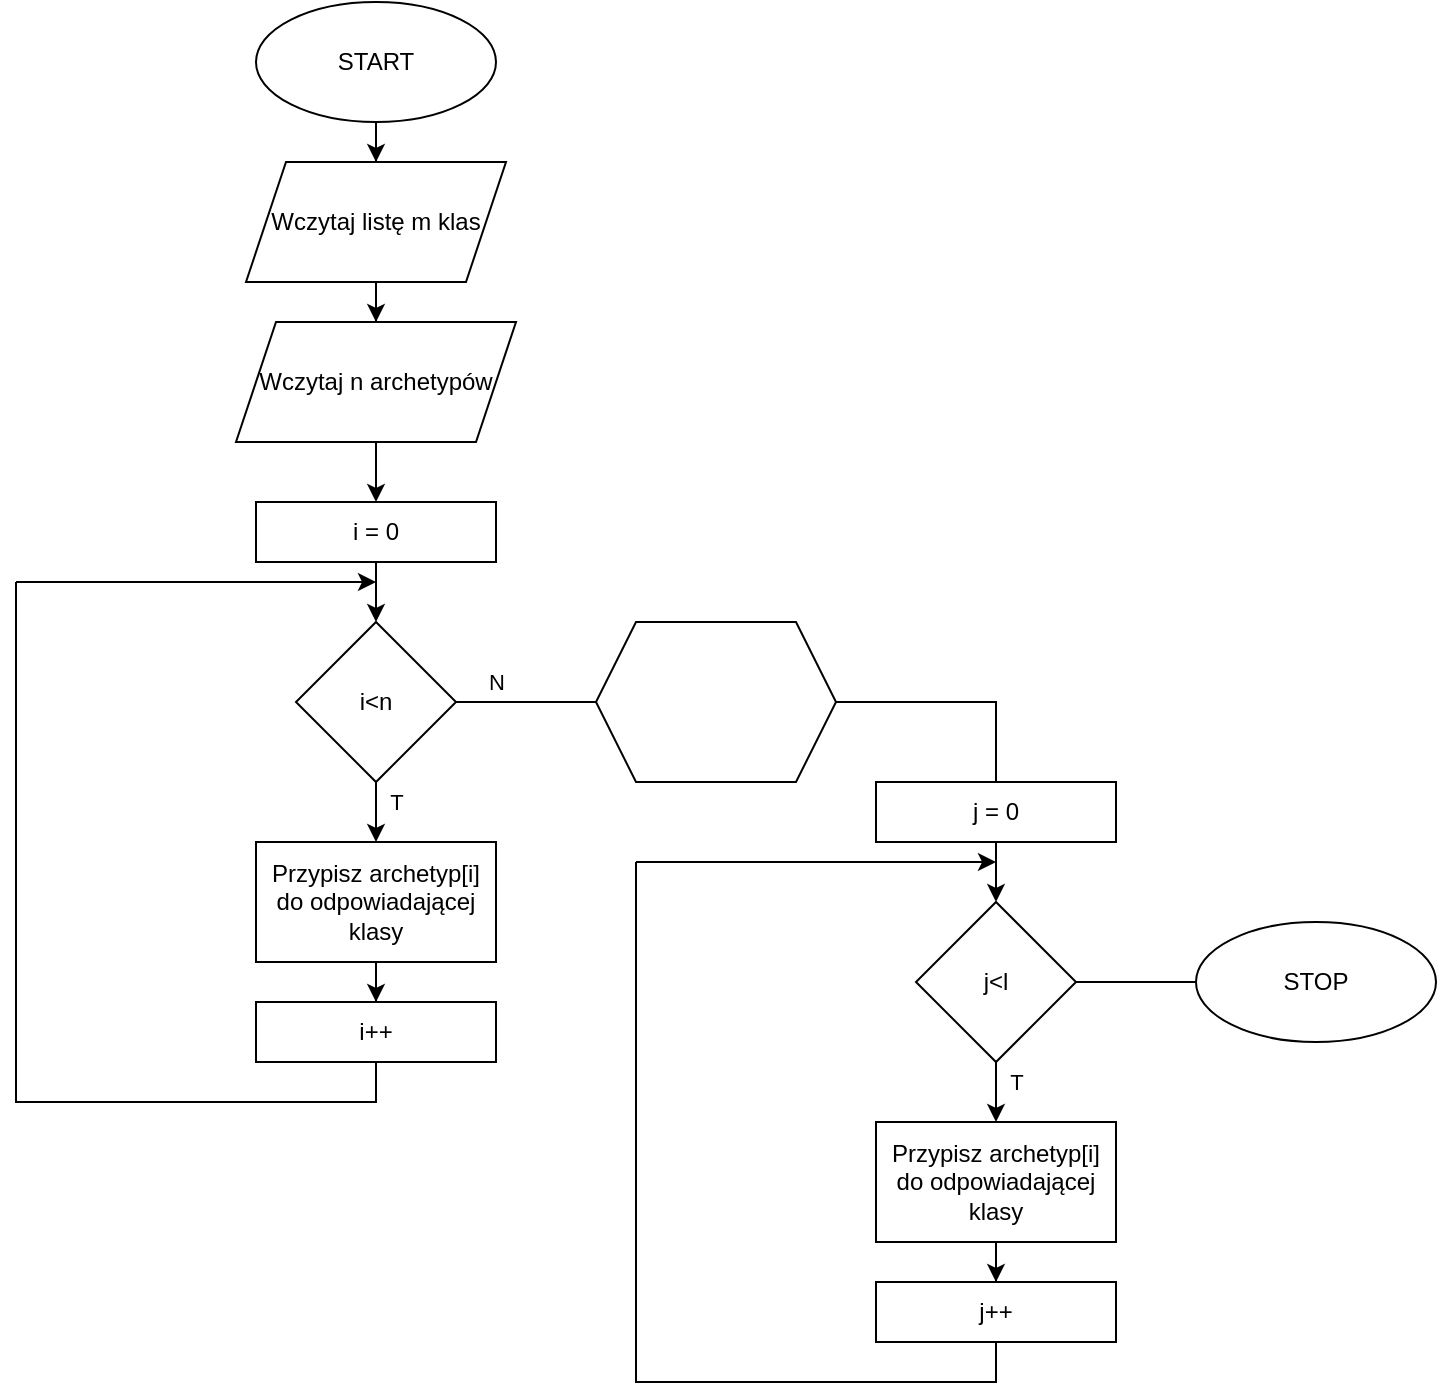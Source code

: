 <mxfile version="15.6.8" type="github">
  <diagram id="C5RBs43oDa-KdzZeNtuy" name="Page-1">
    <mxGraphModel dx="782" dy="1915" grid="1" gridSize="10" guides="1" tooltips="1" connect="1" arrows="1" fold="1" page="1" pageScale="1" pageWidth="827" pageHeight="1169" math="0" shadow="0">
      <root>
        <mxCell id="WIyWlLk6GJQsqaUBKTNV-0" />
        <mxCell id="WIyWlLk6GJQsqaUBKTNV-1" parent="WIyWlLk6GJQsqaUBKTNV-0" />
        <mxCell id="aSZAhxSPqSsWb4NRJgwL-38" style="edgeStyle=orthogonalEdgeStyle;rounded=0;orthogonalLoop=1;jettySize=auto;html=1;entryX=0.5;entryY=0;entryDx=0;entryDy=0;endArrow=none;endFill=0;" edge="1" parent="WIyWlLk6GJQsqaUBKTNV-1" source="aSZAhxSPqSsWb4NRJgwL-26" target="aSZAhxSPqSsWb4NRJgwL-32">
          <mxGeometry relative="1" as="geometry" />
        </mxCell>
        <mxCell id="aSZAhxSPqSsWb4NRJgwL-26" value="" style="shape=hexagon;perimeter=hexagonPerimeter2;whiteSpace=wrap;html=1;fixedSize=1;" vertex="1" parent="WIyWlLk6GJQsqaUBKTNV-1">
          <mxGeometry x="340" y="300" width="120" height="80" as="geometry" />
        </mxCell>
        <mxCell id="aSZAhxSPqSsWb4NRJgwL-11" value="" style="edgeStyle=orthogonalEdgeStyle;rounded=0;orthogonalLoop=1;jettySize=auto;html=1;" edge="1" parent="WIyWlLk6GJQsqaUBKTNV-1" source="aSZAhxSPqSsWb4NRJgwL-2" target="aSZAhxSPqSsWb4NRJgwL-10">
          <mxGeometry relative="1" as="geometry" />
        </mxCell>
        <mxCell id="aSZAhxSPqSsWb4NRJgwL-2" value="START" style="ellipse;whiteSpace=wrap;html=1;" vertex="1" parent="WIyWlLk6GJQsqaUBKTNV-1">
          <mxGeometry x="170" y="-10" width="120" height="60" as="geometry" />
        </mxCell>
        <mxCell id="aSZAhxSPqSsWb4NRJgwL-8" value="" style="edgeStyle=orthogonalEdgeStyle;rounded=0;orthogonalLoop=1;jettySize=auto;html=1;" edge="1" parent="WIyWlLk6GJQsqaUBKTNV-1" source="aSZAhxSPqSsWb4NRJgwL-4" target="aSZAhxSPqSsWb4NRJgwL-7">
          <mxGeometry relative="1" as="geometry" />
        </mxCell>
        <mxCell id="aSZAhxSPqSsWb4NRJgwL-4" value="Wczytaj n archetypów" style="shape=parallelogram;perimeter=parallelogramPerimeter;whiteSpace=wrap;html=1;fixedSize=1;" vertex="1" parent="WIyWlLk6GJQsqaUBKTNV-1">
          <mxGeometry x="160" y="150" width="140" height="60" as="geometry" />
        </mxCell>
        <mxCell id="aSZAhxSPqSsWb4NRJgwL-14" value="T" style="edgeStyle=orthogonalEdgeStyle;rounded=0;orthogonalLoop=1;jettySize=auto;html=1;" edge="1" parent="WIyWlLk6GJQsqaUBKTNV-1" source="aSZAhxSPqSsWb4NRJgwL-6" target="aSZAhxSPqSsWb4NRJgwL-13">
          <mxGeometry x="0.2" y="10" relative="1" as="geometry">
            <mxPoint as="offset" />
          </mxGeometry>
        </mxCell>
        <mxCell id="aSZAhxSPqSsWb4NRJgwL-27" value="N" style="edgeStyle=orthogonalEdgeStyle;rounded=0;orthogonalLoop=1;jettySize=auto;html=1;endArrow=none;endFill=0;" edge="1" parent="WIyWlLk6GJQsqaUBKTNV-1" source="aSZAhxSPqSsWb4NRJgwL-6" target="aSZAhxSPqSsWb4NRJgwL-26">
          <mxGeometry x="-0.429" y="10" relative="1" as="geometry">
            <mxPoint as="offset" />
          </mxGeometry>
        </mxCell>
        <mxCell id="aSZAhxSPqSsWb4NRJgwL-6" value="i&amp;lt;n" style="rhombus;whiteSpace=wrap;html=1;" vertex="1" parent="WIyWlLk6GJQsqaUBKTNV-1">
          <mxGeometry x="190" y="300" width="80" height="80" as="geometry" />
        </mxCell>
        <mxCell id="aSZAhxSPqSsWb4NRJgwL-9" value="" style="edgeStyle=orthogonalEdgeStyle;rounded=0;orthogonalLoop=1;jettySize=auto;html=1;" edge="1" parent="WIyWlLk6GJQsqaUBKTNV-1" source="aSZAhxSPqSsWb4NRJgwL-7" target="aSZAhxSPqSsWb4NRJgwL-6">
          <mxGeometry relative="1" as="geometry" />
        </mxCell>
        <mxCell id="aSZAhxSPqSsWb4NRJgwL-7" value="i = 0" style="rounded=0;whiteSpace=wrap;html=1;" vertex="1" parent="WIyWlLk6GJQsqaUBKTNV-1">
          <mxGeometry x="170" y="240" width="120" height="30" as="geometry" />
        </mxCell>
        <mxCell id="aSZAhxSPqSsWb4NRJgwL-12" value="" style="edgeStyle=orthogonalEdgeStyle;rounded=0;orthogonalLoop=1;jettySize=auto;html=1;" edge="1" parent="WIyWlLk6GJQsqaUBKTNV-1" source="aSZAhxSPqSsWb4NRJgwL-10" target="aSZAhxSPqSsWb4NRJgwL-4">
          <mxGeometry relative="1" as="geometry" />
        </mxCell>
        <mxCell id="aSZAhxSPqSsWb4NRJgwL-10" value="Wczytaj listę m klas" style="shape=parallelogram;perimeter=parallelogramPerimeter;whiteSpace=wrap;html=1;fixedSize=1;" vertex="1" parent="WIyWlLk6GJQsqaUBKTNV-1">
          <mxGeometry x="165" y="70" width="130" height="60" as="geometry" />
        </mxCell>
        <mxCell id="aSZAhxSPqSsWb4NRJgwL-18" value="" style="edgeStyle=orthogonalEdgeStyle;rounded=0;orthogonalLoop=1;jettySize=auto;html=1;" edge="1" parent="WIyWlLk6GJQsqaUBKTNV-1" source="aSZAhxSPqSsWb4NRJgwL-13" target="aSZAhxSPqSsWb4NRJgwL-17">
          <mxGeometry relative="1" as="geometry" />
        </mxCell>
        <mxCell id="aSZAhxSPqSsWb4NRJgwL-13" value="Przypisz archetyp[i] do odpowiadającej klasy" style="whiteSpace=wrap;html=1;" vertex="1" parent="WIyWlLk6GJQsqaUBKTNV-1">
          <mxGeometry x="170" y="410" width="120" height="60" as="geometry" />
        </mxCell>
        <mxCell id="aSZAhxSPqSsWb4NRJgwL-19" style="edgeStyle=orthogonalEdgeStyle;rounded=0;orthogonalLoop=1;jettySize=auto;html=1;endArrow=none;endFill=0;" edge="1" parent="WIyWlLk6GJQsqaUBKTNV-1" source="aSZAhxSPqSsWb4NRJgwL-17">
          <mxGeometry relative="1" as="geometry">
            <mxPoint x="50" y="280" as="targetPoint" />
            <Array as="points">
              <mxPoint x="230" y="540" />
              <mxPoint x="50" y="540" />
            </Array>
          </mxGeometry>
        </mxCell>
        <mxCell id="aSZAhxSPqSsWb4NRJgwL-17" value="i++" style="whiteSpace=wrap;html=1;" vertex="1" parent="WIyWlLk6GJQsqaUBKTNV-1">
          <mxGeometry x="170" y="490" width="120" height="30" as="geometry" />
        </mxCell>
        <mxCell id="aSZAhxSPqSsWb4NRJgwL-23" value="" style="endArrow=classic;html=1;rounded=0;" edge="1" parent="WIyWlLk6GJQsqaUBKTNV-1">
          <mxGeometry width="50" height="50" relative="1" as="geometry">
            <mxPoint x="50" y="280" as="sourcePoint" />
            <mxPoint x="230" y="280" as="targetPoint" />
          </mxGeometry>
        </mxCell>
        <mxCell id="aSZAhxSPqSsWb4NRJgwL-29" value="T" style="edgeStyle=orthogonalEdgeStyle;rounded=0;orthogonalLoop=1;jettySize=auto;html=1;" edge="1" parent="WIyWlLk6GJQsqaUBKTNV-1" source="aSZAhxSPqSsWb4NRJgwL-30" target="aSZAhxSPqSsWb4NRJgwL-34">
          <mxGeometry x="0.2" y="10" relative="1" as="geometry">
            <mxPoint as="offset" />
          </mxGeometry>
        </mxCell>
        <mxCell id="aSZAhxSPqSsWb4NRJgwL-41" value="" style="edgeStyle=orthogonalEdgeStyle;rounded=0;orthogonalLoop=1;jettySize=auto;html=1;endArrow=none;endFill=0;" edge="1" parent="WIyWlLk6GJQsqaUBKTNV-1" source="aSZAhxSPqSsWb4NRJgwL-30" target="aSZAhxSPqSsWb4NRJgwL-40">
          <mxGeometry relative="1" as="geometry" />
        </mxCell>
        <mxCell id="aSZAhxSPqSsWb4NRJgwL-30" value="j&amp;lt;l" style="rhombus;whiteSpace=wrap;html=1;" vertex="1" parent="WIyWlLk6GJQsqaUBKTNV-1">
          <mxGeometry x="500" y="440" width="80" height="80" as="geometry" />
        </mxCell>
        <mxCell id="aSZAhxSPqSsWb4NRJgwL-31" value="" style="edgeStyle=orthogonalEdgeStyle;rounded=0;orthogonalLoop=1;jettySize=auto;html=1;" edge="1" parent="WIyWlLk6GJQsqaUBKTNV-1" source="aSZAhxSPqSsWb4NRJgwL-32" target="aSZAhxSPqSsWb4NRJgwL-30">
          <mxGeometry relative="1" as="geometry" />
        </mxCell>
        <mxCell id="aSZAhxSPqSsWb4NRJgwL-32" value="j = 0" style="rounded=0;whiteSpace=wrap;html=1;" vertex="1" parent="WIyWlLk6GJQsqaUBKTNV-1">
          <mxGeometry x="480" y="380" width="120" height="30" as="geometry" />
        </mxCell>
        <mxCell id="aSZAhxSPqSsWb4NRJgwL-33" value="" style="edgeStyle=orthogonalEdgeStyle;rounded=0;orthogonalLoop=1;jettySize=auto;html=1;" edge="1" parent="WIyWlLk6GJQsqaUBKTNV-1" source="aSZAhxSPqSsWb4NRJgwL-34" target="aSZAhxSPqSsWb4NRJgwL-36">
          <mxGeometry relative="1" as="geometry" />
        </mxCell>
        <mxCell id="aSZAhxSPqSsWb4NRJgwL-34" value="Przypisz archetyp[i] do odpowiadającej klasy" style="whiteSpace=wrap;html=1;" vertex="1" parent="WIyWlLk6GJQsqaUBKTNV-1">
          <mxGeometry x="480" y="550" width="120" height="60" as="geometry" />
        </mxCell>
        <mxCell id="aSZAhxSPqSsWb4NRJgwL-35" style="edgeStyle=orthogonalEdgeStyle;rounded=0;orthogonalLoop=1;jettySize=auto;html=1;endArrow=none;endFill=0;" edge="1" parent="WIyWlLk6GJQsqaUBKTNV-1" source="aSZAhxSPqSsWb4NRJgwL-36">
          <mxGeometry relative="1" as="geometry">
            <mxPoint x="360" y="420" as="targetPoint" />
            <Array as="points">
              <mxPoint x="540" y="680" />
              <mxPoint x="360" y="680" />
            </Array>
          </mxGeometry>
        </mxCell>
        <mxCell id="aSZAhxSPqSsWb4NRJgwL-36" value="j++" style="whiteSpace=wrap;html=1;" vertex="1" parent="WIyWlLk6GJQsqaUBKTNV-1">
          <mxGeometry x="480" y="630" width="120" height="30" as="geometry" />
        </mxCell>
        <mxCell id="aSZAhxSPqSsWb4NRJgwL-37" value="" style="endArrow=classic;html=1;rounded=0;" edge="1" parent="WIyWlLk6GJQsqaUBKTNV-1">
          <mxGeometry width="50" height="50" relative="1" as="geometry">
            <mxPoint x="360" y="420" as="sourcePoint" />
            <mxPoint x="540" y="420" as="targetPoint" />
          </mxGeometry>
        </mxCell>
        <mxCell id="aSZAhxSPqSsWb4NRJgwL-40" value="STOP" style="ellipse;whiteSpace=wrap;html=1;" vertex="1" parent="WIyWlLk6GJQsqaUBKTNV-1">
          <mxGeometry x="640" y="450" width="120" height="60" as="geometry" />
        </mxCell>
      </root>
    </mxGraphModel>
  </diagram>
</mxfile>
